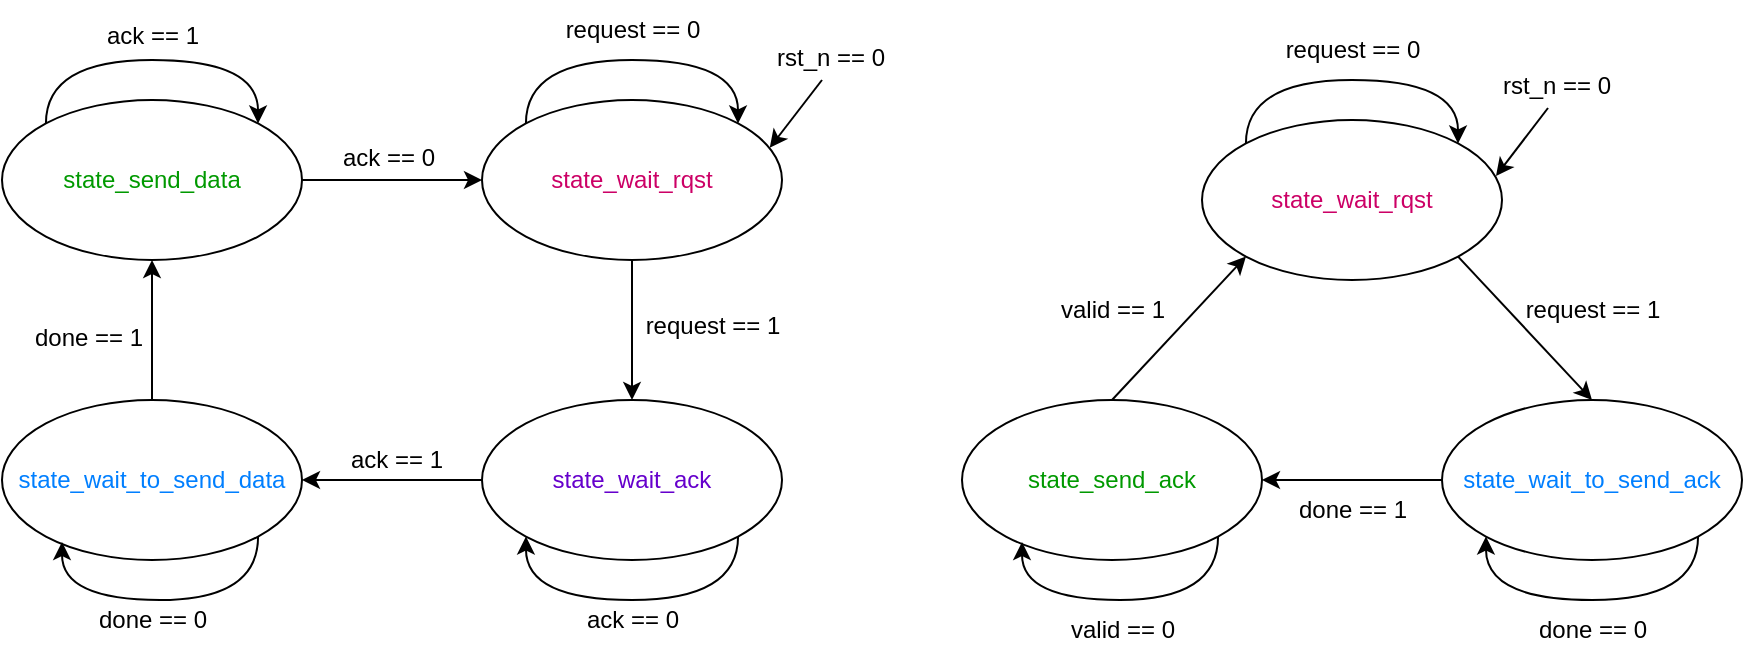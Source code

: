 <mxfile version="24.7.17">
  <diagram name="Page-1" id="MA6Je9MCGcTiZfPJL6Uw">
    <mxGraphModel dx="1247" dy="743" grid="1" gridSize="10" guides="1" tooltips="1" connect="1" arrows="1" fold="1" page="1" pageScale="1" pageWidth="1920" pageHeight="1200" math="0" shadow="0">
      <root>
        <mxCell id="0" />
        <mxCell id="1" parent="0" />
        <mxCell id="h-1JBtAizCxKz9Kvr1ZG-22" style="edgeStyle=orthogonalEdgeStyle;rounded=0;orthogonalLoop=1;jettySize=auto;html=1;exitX=0.5;exitY=1;exitDx=0;exitDy=0;entryX=0.5;entryY=0;entryDx=0;entryDy=0;" edge="1" parent="1" source="h-1JBtAizCxKz9Kvr1ZG-3" target="h-1JBtAizCxKz9Kvr1ZG-7">
          <mxGeometry relative="1" as="geometry" />
        </mxCell>
        <mxCell id="h-1JBtAizCxKz9Kvr1ZG-3" value="&lt;font color=&quot;#cc0066&quot;&gt;state_wait_rqst&lt;/font&gt;" style="ellipse;whiteSpace=wrap;html=1;" vertex="1" parent="1">
          <mxGeometry x="360" y="80" width="150" height="80" as="geometry" />
        </mxCell>
        <mxCell id="h-1JBtAizCxKz9Kvr1ZG-23" style="edgeStyle=orthogonalEdgeStyle;rounded=0;orthogonalLoop=1;jettySize=auto;html=1;exitX=0.5;exitY=0;exitDx=0;exitDy=0;entryX=0.5;entryY=1;entryDx=0;entryDy=0;" edge="1" parent="1" source="h-1JBtAizCxKz9Kvr1ZG-5" target="h-1JBtAizCxKz9Kvr1ZG-18">
          <mxGeometry relative="1" as="geometry" />
        </mxCell>
        <mxCell id="h-1JBtAizCxKz9Kvr1ZG-5" value="&lt;font color=&quot;#007fff&quot;&gt;state_wait_to_send_data&lt;/font&gt;" style="ellipse;whiteSpace=wrap;html=1;" vertex="1" parent="1">
          <mxGeometry x="120" y="230" width="150" height="80" as="geometry" />
        </mxCell>
        <mxCell id="h-1JBtAizCxKz9Kvr1ZG-7" value="&lt;font color=&quot;#6600cc&quot;&gt;state_wait_ack&lt;/font&gt;" style="ellipse;whiteSpace=wrap;html=1;" vertex="1" parent="1">
          <mxGeometry x="360" y="230" width="150" height="80" as="geometry" />
        </mxCell>
        <mxCell id="h-1JBtAizCxKz9Kvr1ZG-8" value="done == 1" style="text;html=1;align=center;verticalAlign=middle;resizable=0;points=[];autosize=1;strokeColor=none;fillColor=none;" vertex="1" parent="1">
          <mxGeometry x="123" y="184" width="80" height="30" as="geometry" />
        </mxCell>
        <mxCell id="h-1JBtAizCxKz9Kvr1ZG-9" value="request == 1" style="text;html=1;align=center;verticalAlign=middle;resizable=0;points=[];autosize=1;strokeColor=none;fillColor=none;" vertex="1" parent="1">
          <mxGeometry x="430" y="178" width="90" height="30" as="geometry" />
        </mxCell>
        <mxCell id="h-1JBtAizCxKz9Kvr1ZG-11" style="edgeStyle=orthogonalEdgeStyle;rounded=0;orthogonalLoop=1;jettySize=auto;html=1;exitX=0;exitY=0;exitDx=0;exitDy=0;entryX=1;entryY=0;entryDx=0;entryDy=0;curved=1;" edge="1" parent="1" source="h-1JBtAizCxKz9Kvr1ZG-3" target="h-1JBtAizCxKz9Kvr1ZG-3">
          <mxGeometry relative="1" as="geometry">
            <Array as="points">
              <mxPoint x="382" y="60" />
              <mxPoint x="488" y="60" />
            </Array>
          </mxGeometry>
        </mxCell>
        <mxCell id="h-1JBtAizCxKz9Kvr1ZG-12" style="edgeStyle=orthogonalEdgeStyle;rounded=0;orthogonalLoop=1;jettySize=auto;html=1;exitX=1;exitY=1;exitDx=0;exitDy=0;entryX=0.2;entryY=0.888;entryDx=0;entryDy=0;entryPerimeter=0;curved=1;" edge="1" parent="1" source="h-1JBtAizCxKz9Kvr1ZG-5" target="h-1JBtAizCxKz9Kvr1ZG-5">
          <mxGeometry relative="1" as="geometry">
            <Array as="points">
              <mxPoint x="248" y="330" />
              <mxPoint x="150" y="330" />
            </Array>
          </mxGeometry>
        </mxCell>
        <mxCell id="h-1JBtAizCxKz9Kvr1ZG-13" style="edgeStyle=orthogonalEdgeStyle;rounded=0;orthogonalLoop=1;jettySize=auto;html=1;exitX=1;exitY=1;exitDx=0;exitDy=0;entryX=0;entryY=1;entryDx=0;entryDy=0;curved=1;" edge="1" parent="1" source="h-1JBtAizCxKz9Kvr1ZG-7" target="h-1JBtAizCxKz9Kvr1ZG-7">
          <mxGeometry relative="1" as="geometry">
            <Array as="points">
              <mxPoint x="488" y="330" />
              <mxPoint x="382" y="330" />
            </Array>
          </mxGeometry>
        </mxCell>
        <mxCell id="h-1JBtAizCxKz9Kvr1ZG-14" value="request == 0" style="text;html=1;align=center;verticalAlign=middle;resizable=0;points=[];autosize=1;strokeColor=none;fillColor=none;" vertex="1" parent="1">
          <mxGeometry x="390" y="30" width="90" height="30" as="geometry" />
        </mxCell>
        <mxCell id="h-1JBtAizCxKz9Kvr1ZG-15" value="done == 0" style="text;html=1;align=center;verticalAlign=middle;resizable=0;points=[];autosize=1;strokeColor=none;fillColor=none;" vertex="1" parent="1">
          <mxGeometry x="155" y="325" width="80" height="30" as="geometry" />
        </mxCell>
        <mxCell id="h-1JBtAizCxKz9Kvr1ZG-16" value="ack == 0" style="text;html=1;align=center;verticalAlign=middle;resizable=0;points=[];autosize=1;strokeColor=none;fillColor=none;" vertex="1" parent="1">
          <mxGeometry x="400" y="325" width="70" height="30" as="geometry" />
        </mxCell>
        <mxCell id="h-1JBtAizCxKz9Kvr1ZG-17" value="rst_n == 0" style="text;html=1;align=center;verticalAlign=middle;resizable=0;points=[];autosize=1;strokeColor=none;fillColor=none;" vertex="1" parent="1">
          <mxGeometry x="494" y="44" width="80" height="30" as="geometry" />
        </mxCell>
        <mxCell id="h-1JBtAizCxKz9Kvr1ZG-24" style="edgeStyle=orthogonalEdgeStyle;rounded=0;orthogonalLoop=1;jettySize=auto;html=1;exitX=1;exitY=0.5;exitDx=0;exitDy=0;entryX=0;entryY=0.5;entryDx=0;entryDy=0;" edge="1" parent="1" source="h-1JBtAizCxKz9Kvr1ZG-18" target="h-1JBtAizCxKz9Kvr1ZG-3">
          <mxGeometry relative="1" as="geometry" />
        </mxCell>
        <mxCell id="h-1JBtAizCxKz9Kvr1ZG-18" value="&lt;font color=&quot;#009900&quot;&gt;state_send_data&lt;/font&gt;" style="ellipse;whiteSpace=wrap;html=1;" vertex="1" parent="1">
          <mxGeometry x="120" y="80" width="150" height="80" as="geometry" />
        </mxCell>
        <mxCell id="h-1JBtAizCxKz9Kvr1ZG-19" style="edgeStyle=orthogonalEdgeStyle;rounded=0;orthogonalLoop=1;jettySize=auto;html=1;exitX=0;exitY=0;exitDx=0;exitDy=0;entryX=1;entryY=0;entryDx=0;entryDy=0;curved=1;" edge="1" parent="1" source="h-1JBtAizCxKz9Kvr1ZG-18" target="h-1JBtAizCxKz9Kvr1ZG-18">
          <mxGeometry relative="1" as="geometry">
            <Array as="points">
              <mxPoint x="142" y="60" />
              <mxPoint x="248" y="60" />
            </Array>
          </mxGeometry>
        </mxCell>
        <mxCell id="h-1JBtAizCxKz9Kvr1ZG-20" value="ack == 1" style="text;html=1;align=center;verticalAlign=middle;resizable=0;points=[];autosize=1;strokeColor=none;fillColor=none;" vertex="1" parent="1">
          <mxGeometry x="160" y="33" width="70" height="30" as="geometry" />
        </mxCell>
        <mxCell id="h-1JBtAizCxKz9Kvr1ZG-21" style="edgeStyle=orthogonalEdgeStyle;rounded=0;orthogonalLoop=1;jettySize=auto;html=1;exitX=0;exitY=0.5;exitDx=0;exitDy=0;entryX=1;entryY=0.5;entryDx=0;entryDy=0;" edge="1" parent="1" source="h-1JBtAizCxKz9Kvr1ZG-7" target="h-1JBtAizCxKz9Kvr1ZG-5">
          <mxGeometry relative="1" as="geometry" />
        </mxCell>
        <mxCell id="h-1JBtAizCxKz9Kvr1ZG-25" value="ack == 0" style="text;html=1;align=center;verticalAlign=middle;resizable=0;points=[];autosize=1;strokeColor=none;fillColor=none;" vertex="1" parent="1">
          <mxGeometry x="278" y="94" width="70" height="30" as="geometry" />
        </mxCell>
        <mxCell id="h-1JBtAizCxKz9Kvr1ZG-26" value="ack == 1" style="text;html=1;align=center;verticalAlign=middle;resizable=0;points=[];autosize=1;strokeColor=none;fillColor=none;" vertex="1" parent="1">
          <mxGeometry x="282" y="245" width="70" height="30" as="geometry" />
        </mxCell>
        <mxCell id="h-1JBtAizCxKz9Kvr1ZG-27" value="" style="endArrow=classic;html=1;rounded=0;entryX=0.959;entryY=0.299;entryDx=0;entryDy=0;entryPerimeter=0;" edge="1" parent="1" target="h-1JBtAizCxKz9Kvr1ZG-3">
          <mxGeometry width="50" height="50" relative="1" as="geometry">
            <mxPoint x="530" y="70" as="sourcePoint" />
            <mxPoint x="590" y="30" as="targetPoint" />
          </mxGeometry>
        </mxCell>
        <mxCell id="h-1JBtAizCxKz9Kvr1ZG-28" style="rounded=0;orthogonalLoop=1;jettySize=auto;html=1;exitX=0;exitY=1;exitDx=0;exitDy=0;entryX=0.5;entryY=0;entryDx=0;entryDy=0;endArrow=none;endFill=0;startArrow=classic;startFill=1;" edge="1" parent="1" source="h-1JBtAizCxKz9Kvr1ZG-30" target="h-1JBtAizCxKz9Kvr1ZG-32">
          <mxGeometry relative="1" as="geometry" />
        </mxCell>
        <mxCell id="h-1JBtAizCxKz9Kvr1ZG-30" value="&lt;font color=&quot;#cc0066&quot;&gt;state_wait_rqst&lt;/font&gt;" style="ellipse;whiteSpace=wrap;html=1;" vertex="1" parent="1">
          <mxGeometry x="720" y="90" width="150" height="80" as="geometry" />
        </mxCell>
        <mxCell id="h-1JBtAizCxKz9Kvr1ZG-31" style="edgeStyle=orthogonalEdgeStyle;rounded=0;orthogonalLoop=1;jettySize=auto;html=1;exitX=1;exitY=0.5;exitDx=0;exitDy=0;entryX=0;entryY=0.5;entryDx=0;entryDy=0;endArrow=none;endFill=0;startArrow=classic;startFill=1;" edge="1" parent="1" source="h-1JBtAizCxKz9Kvr1ZG-32" target="h-1JBtAizCxKz9Kvr1ZG-34">
          <mxGeometry relative="1" as="geometry" />
        </mxCell>
        <mxCell id="h-1JBtAizCxKz9Kvr1ZG-32" value="&lt;font color=&quot;#009900&quot;&gt;state_send_ack&lt;/font&gt;" style="ellipse;whiteSpace=wrap;html=1;" vertex="1" parent="1">
          <mxGeometry x="600" y="230" width="150" height="80" as="geometry" />
        </mxCell>
        <mxCell id="h-1JBtAizCxKz9Kvr1ZG-33" style="rounded=0;orthogonalLoop=1;jettySize=auto;html=1;exitX=0.5;exitY=0;exitDx=0;exitDy=0;entryX=1;entryY=1;entryDx=0;entryDy=0;endArrow=none;endFill=0;startArrow=classic;startFill=1;" edge="1" parent="1" source="h-1JBtAizCxKz9Kvr1ZG-34" target="h-1JBtAizCxKz9Kvr1ZG-30">
          <mxGeometry relative="1" as="geometry" />
        </mxCell>
        <mxCell id="h-1JBtAizCxKz9Kvr1ZG-34" value="&lt;font color=&quot;#007fff&quot;&gt;state_wait_to_send_ack&lt;/font&gt;" style="ellipse;whiteSpace=wrap;html=1;" vertex="1" parent="1">
          <mxGeometry x="840" y="230" width="150" height="80" as="geometry" />
        </mxCell>
        <mxCell id="h-1JBtAizCxKz9Kvr1ZG-35" value="valid == 1" style="text;html=1;align=center;verticalAlign=middle;resizable=0;points=[];autosize=1;strokeColor=none;fillColor=none;" vertex="1" parent="1">
          <mxGeometry x="635" y="170" width="80" height="30" as="geometry" />
        </mxCell>
        <mxCell id="h-1JBtAizCxKz9Kvr1ZG-36" value="request == 1" style="text;html=1;align=center;verticalAlign=middle;resizable=0;points=[];autosize=1;strokeColor=none;fillColor=none;" vertex="1" parent="1">
          <mxGeometry x="870" y="170" width="90" height="30" as="geometry" />
        </mxCell>
        <mxCell id="h-1JBtAizCxKz9Kvr1ZG-37" value="done == 1" style="text;html=1;align=center;verticalAlign=middle;resizable=0;points=[];autosize=1;strokeColor=none;fillColor=none;" vertex="1" parent="1">
          <mxGeometry x="755" y="270" width="80" height="30" as="geometry" />
        </mxCell>
        <mxCell id="h-1JBtAizCxKz9Kvr1ZG-38" style="edgeStyle=orthogonalEdgeStyle;rounded=0;orthogonalLoop=1;jettySize=auto;html=1;exitX=0;exitY=0;exitDx=0;exitDy=0;entryX=1;entryY=0;entryDx=0;entryDy=0;curved=1;" edge="1" parent="1" source="h-1JBtAizCxKz9Kvr1ZG-30" target="h-1JBtAizCxKz9Kvr1ZG-30">
          <mxGeometry relative="1" as="geometry">
            <Array as="points">
              <mxPoint x="742" y="70" />
              <mxPoint x="848" y="70" />
            </Array>
          </mxGeometry>
        </mxCell>
        <mxCell id="h-1JBtAizCxKz9Kvr1ZG-39" style="edgeStyle=orthogonalEdgeStyle;rounded=0;orthogonalLoop=1;jettySize=auto;html=1;exitX=1;exitY=1;exitDx=0;exitDy=0;entryX=0.2;entryY=0.888;entryDx=0;entryDy=0;entryPerimeter=0;curved=1;" edge="1" parent="1" source="h-1JBtAizCxKz9Kvr1ZG-32" target="h-1JBtAizCxKz9Kvr1ZG-32">
          <mxGeometry relative="1" as="geometry">
            <Array as="points">
              <mxPoint x="728" y="330" />
              <mxPoint x="630" y="330" />
            </Array>
          </mxGeometry>
        </mxCell>
        <mxCell id="h-1JBtAizCxKz9Kvr1ZG-40" style="edgeStyle=orthogonalEdgeStyle;rounded=0;orthogonalLoop=1;jettySize=auto;html=1;exitX=1;exitY=1;exitDx=0;exitDy=0;entryX=0;entryY=1;entryDx=0;entryDy=0;curved=1;" edge="1" parent="1" source="h-1JBtAizCxKz9Kvr1ZG-34" target="h-1JBtAizCxKz9Kvr1ZG-34">
          <mxGeometry relative="1" as="geometry">
            <Array as="points">
              <mxPoint x="968" y="330" />
              <mxPoint x="862" y="330" />
            </Array>
          </mxGeometry>
        </mxCell>
        <mxCell id="h-1JBtAizCxKz9Kvr1ZG-41" value="request == 0" style="text;html=1;align=center;verticalAlign=middle;resizable=0;points=[];autosize=1;strokeColor=none;fillColor=none;" vertex="1" parent="1">
          <mxGeometry x="750" y="40" width="90" height="30" as="geometry" />
        </mxCell>
        <mxCell id="h-1JBtAizCxKz9Kvr1ZG-42" value="valid == 0" style="text;html=1;align=center;verticalAlign=middle;resizable=0;points=[];autosize=1;strokeColor=none;fillColor=none;" vertex="1" parent="1">
          <mxGeometry x="640" y="330" width="80" height="30" as="geometry" />
        </mxCell>
        <mxCell id="h-1JBtAizCxKz9Kvr1ZG-43" value="done == 0" style="text;html=1;align=center;verticalAlign=middle;resizable=0;points=[];autosize=1;strokeColor=none;fillColor=none;" vertex="1" parent="1">
          <mxGeometry x="875" y="330" width="80" height="30" as="geometry" />
        </mxCell>
        <mxCell id="h-1JBtAizCxKz9Kvr1ZG-45" value="rst_n == 0" style="text;html=1;align=center;verticalAlign=middle;resizable=0;points=[];autosize=1;strokeColor=none;fillColor=none;" vertex="1" parent="1">
          <mxGeometry x="857" y="58" width="80" height="30" as="geometry" />
        </mxCell>
        <mxCell id="h-1JBtAizCxKz9Kvr1ZG-46" value="" style="endArrow=classic;html=1;rounded=0;entryX=0.959;entryY=0.299;entryDx=0;entryDy=0;entryPerimeter=0;" edge="1" parent="1">
          <mxGeometry width="50" height="50" relative="1" as="geometry">
            <mxPoint x="893" y="84" as="sourcePoint" />
            <mxPoint x="867" y="118" as="targetPoint" />
          </mxGeometry>
        </mxCell>
      </root>
    </mxGraphModel>
  </diagram>
</mxfile>

